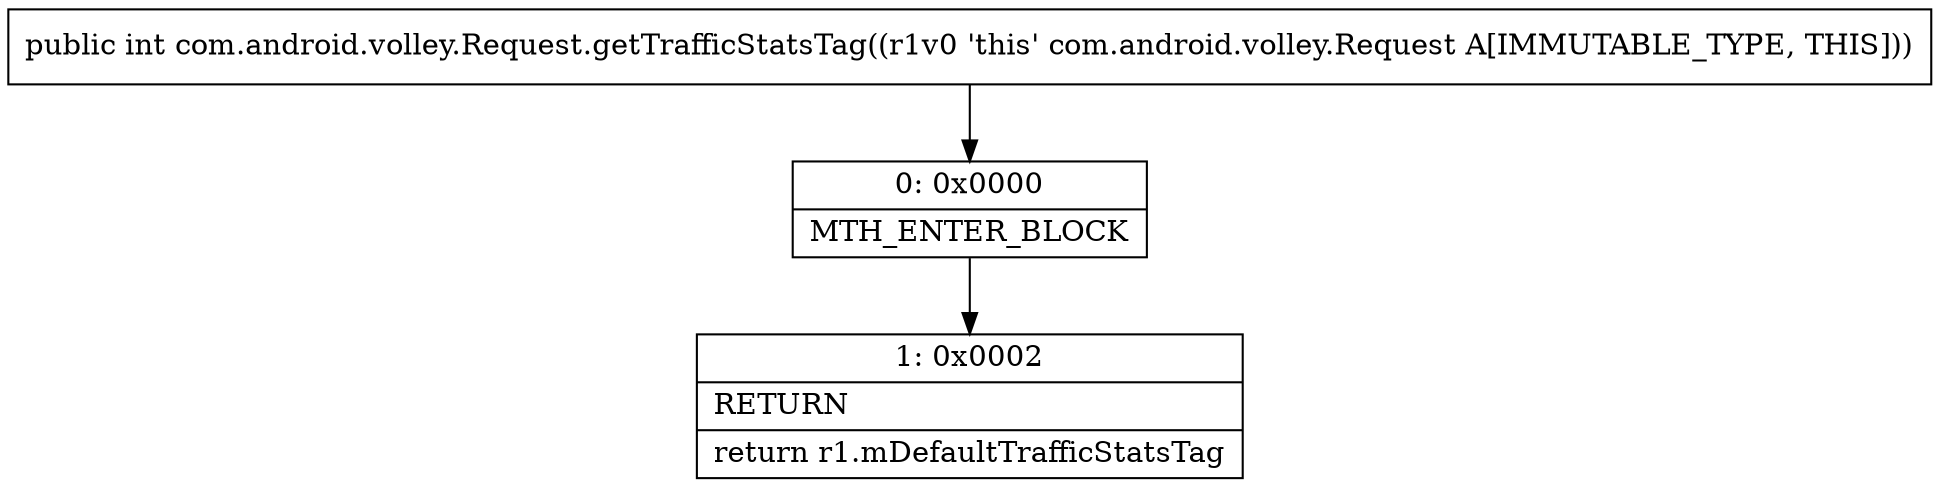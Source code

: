 digraph "CFG forcom.android.volley.Request.getTrafficStatsTag()I" {
Node_0 [shape=record,label="{0\:\ 0x0000|MTH_ENTER_BLOCK\l}"];
Node_1 [shape=record,label="{1\:\ 0x0002|RETURN\l|return r1.mDefaultTrafficStatsTag\l}"];
MethodNode[shape=record,label="{public int com.android.volley.Request.getTrafficStatsTag((r1v0 'this' com.android.volley.Request A[IMMUTABLE_TYPE, THIS])) }"];
MethodNode -> Node_0;
Node_0 -> Node_1;
}


